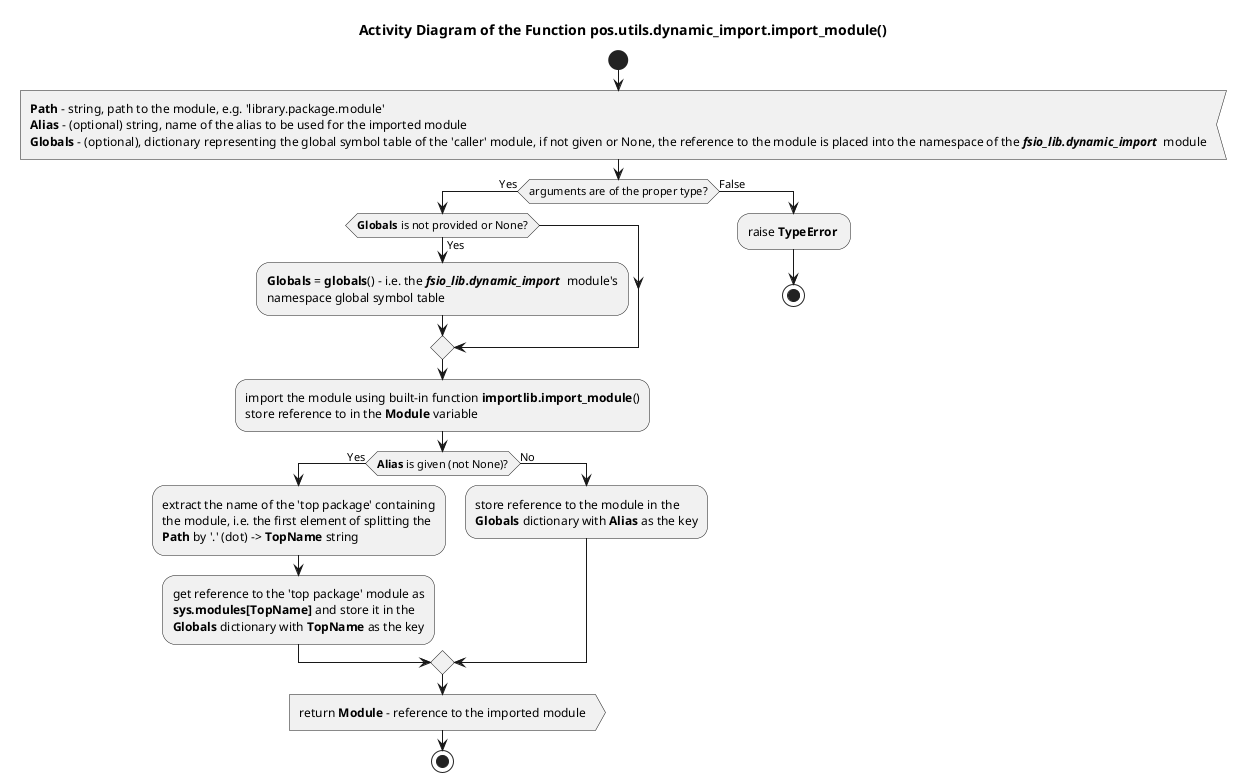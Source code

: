 @startuml dynamic_import_module

title Activity Diagram of the Function pos.utils.dynamic_import.import_module()

start

:<b>Path</b> - string, path to the module, e.g. 'library.package.module'
<b>Alias</b> - (optional) string, name of the alias to be used for the imported module
<b>Globals</b> - (optional), dictionary representing the global symbol table of the 'caller' module, if not given or None, the reference to the module is placed into the namespace of the <b><i>fsio_lib.dynamic_import</i></b>  module<

if (arguments are of the proper type?) then (Yes)
    if (<b>Globals</b> is not provided or None?) then (Yes)
        :<b>Globals</b> = <b>globals</b>() - i.e. the <b><i>fsio_lib.dynamic_import</i></b>  module's
        namespace global symbol table;
    endif
    
    :import the module using built-in function <b>importlib.import_module</b>()
    store reference to in the <b>Module</b> variable;
    
    if (<b>Alias</b> is given (not None)?) then (Yes)
        :extract the name of the 'top package' containing
        the module, i.e. the first element of splitting the
        <b>Path</b> by '.' (dot) -> <b>TopName</b> string;
        
        :get reference to the 'top package' module as
        <b>sys.modules[TopName]</b> and store it in the
        <b>Globals</b> dictionary with <b>TopName</b> as the key;
    else (No)
        :store reference to the module in the
        <b>Globals</b> dictionary with <b>Alias</b> as the key;
    endif
    
    :return <b>Module</b> - reference to the imported module>
    
    stop
else (False)
    :raise <b>TypeError</b> ;
    
    stop
endif

@enduml